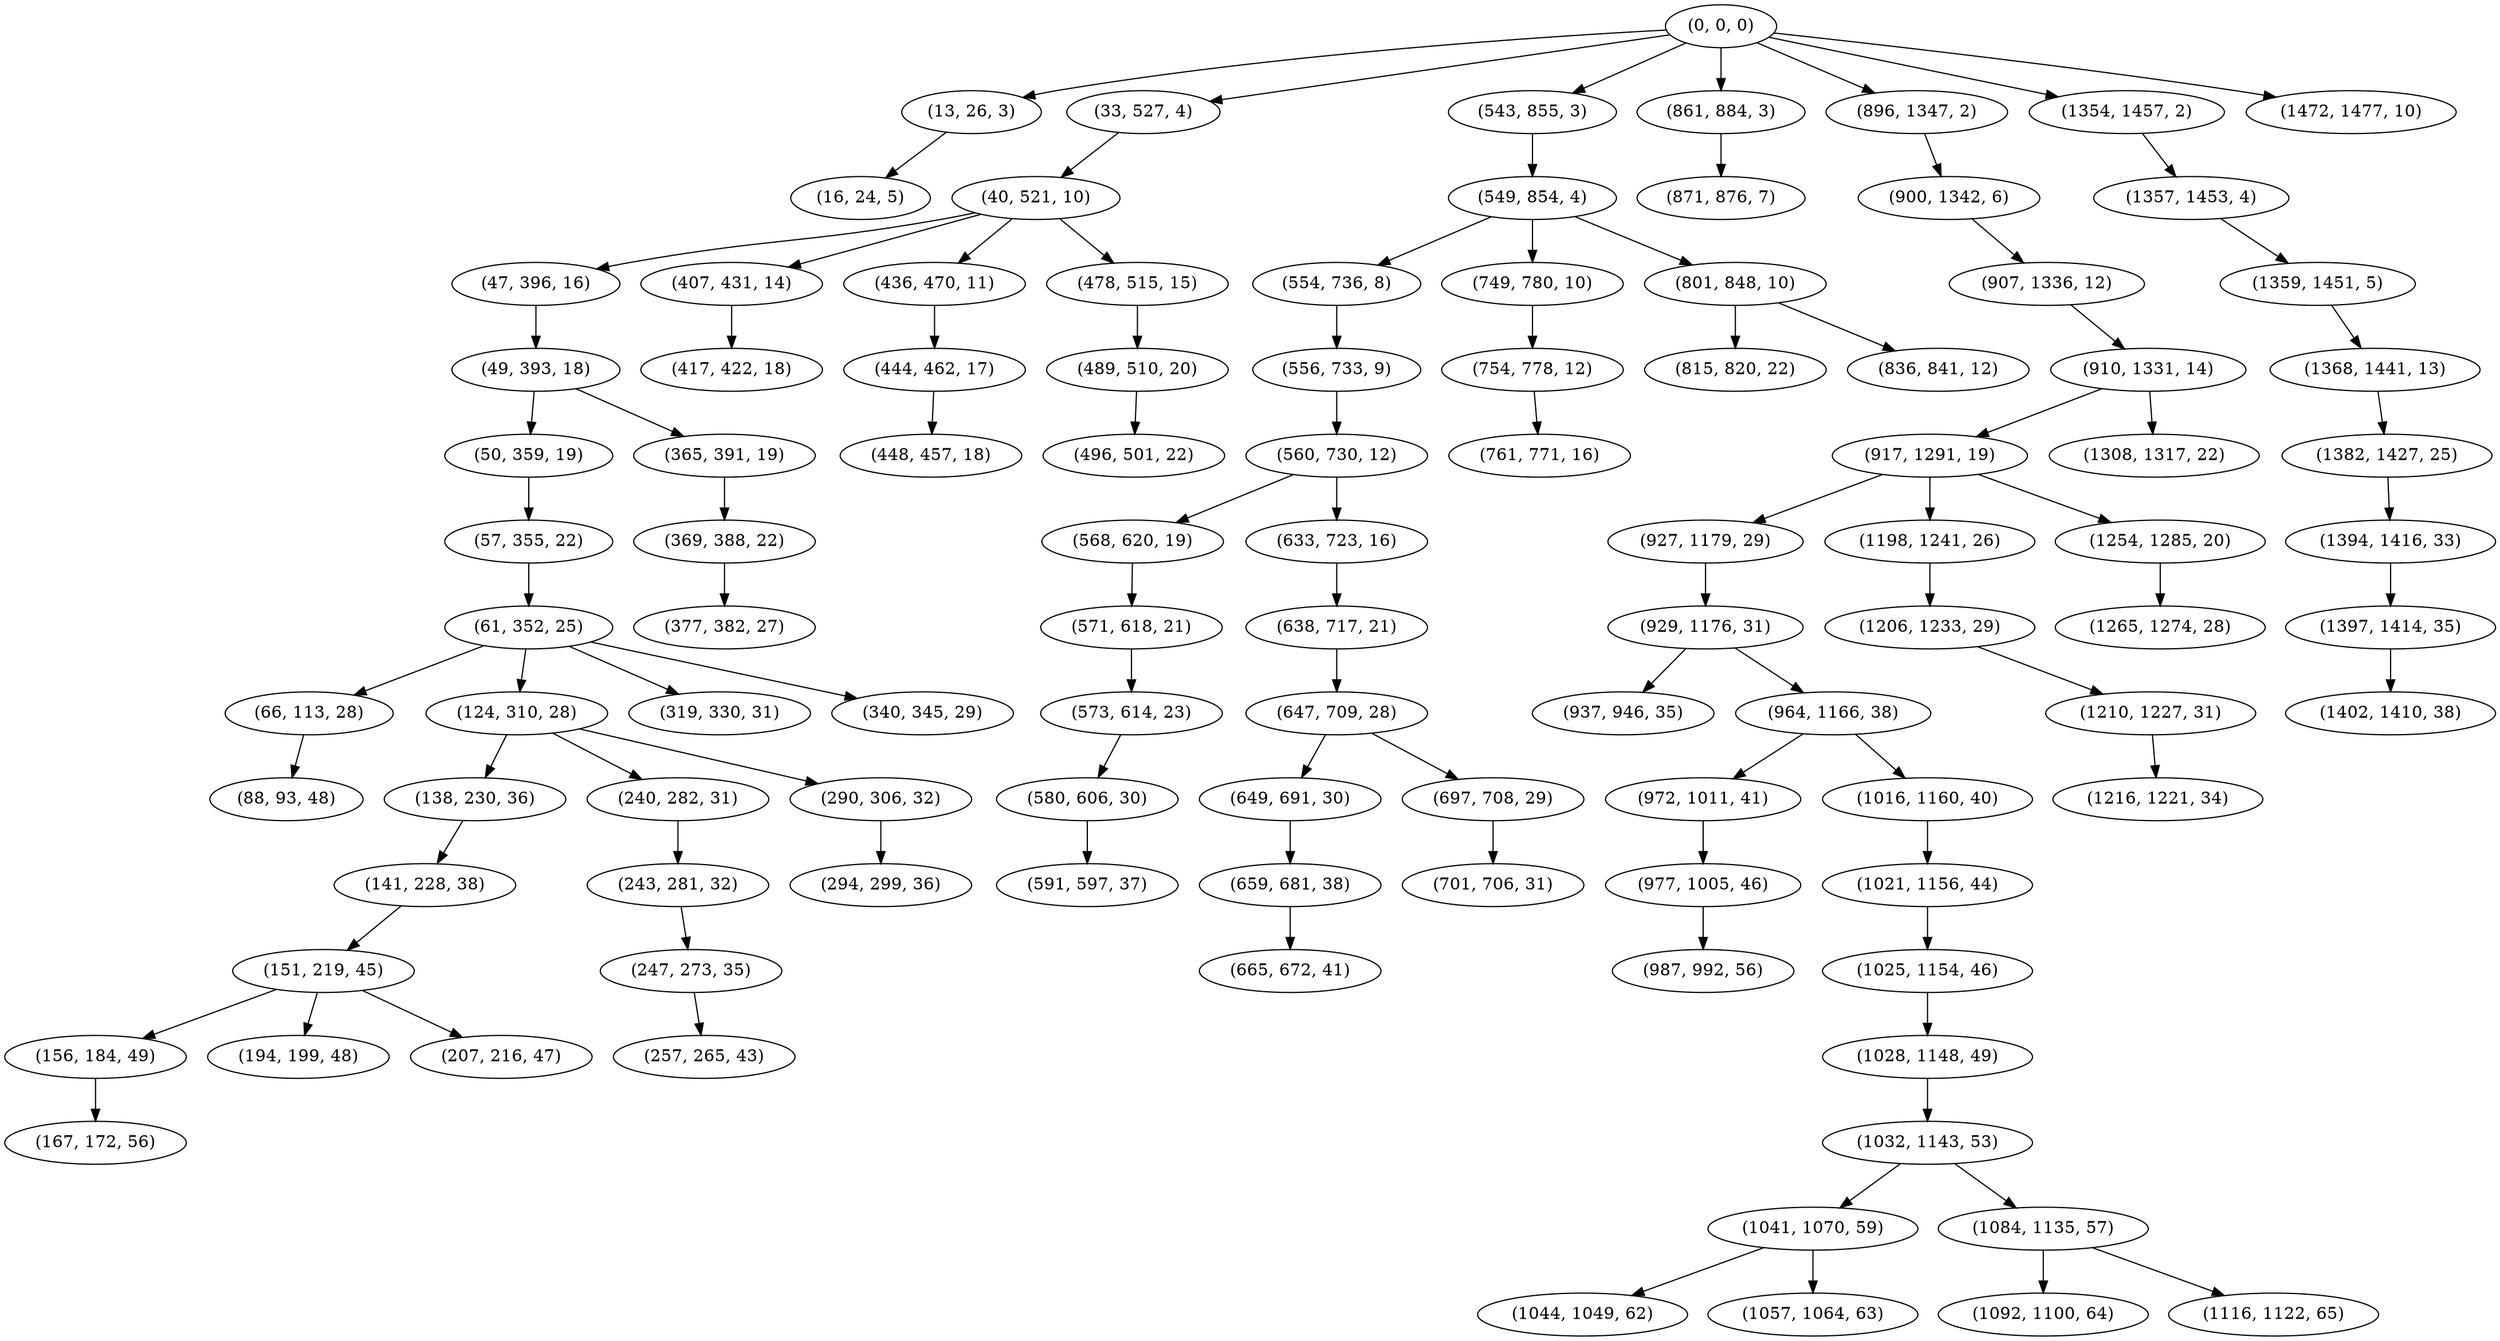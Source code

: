 digraph tree {
    "(0, 0, 0)";
    "(13, 26, 3)";
    "(16, 24, 5)";
    "(33, 527, 4)";
    "(40, 521, 10)";
    "(47, 396, 16)";
    "(49, 393, 18)";
    "(50, 359, 19)";
    "(57, 355, 22)";
    "(61, 352, 25)";
    "(66, 113, 28)";
    "(88, 93, 48)";
    "(124, 310, 28)";
    "(138, 230, 36)";
    "(141, 228, 38)";
    "(151, 219, 45)";
    "(156, 184, 49)";
    "(167, 172, 56)";
    "(194, 199, 48)";
    "(207, 216, 47)";
    "(240, 282, 31)";
    "(243, 281, 32)";
    "(247, 273, 35)";
    "(257, 265, 43)";
    "(290, 306, 32)";
    "(294, 299, 36)";
    "(319, 330, 31)";
    "(340, 345, 29)";
    "(365, 391, 19)";
    "(369, 388, 22)";
    "(377, 382, 27)";
    "(407, 431, 14)";
    "(417, 422, 18)";
    "(436, 470, 11)";
    "(444, 462, 17)";
    "(448, 457, 18)";
    "(478, 515, 15)";
    "(489, 510, 20)";
    "(496, 501, 22)";
    "(543, 855, 3)";
    "(549, 854, 4)";
    "(554, 736, 8)";
    "(556, 733, 9)";
    "(560, 730, 12)";
    "(568, 620, 19)";
    "(571, 618, 21)";
    "(573, 614, 23)";
    "(580, 606, 30)";
    "(591, 597, 37)";
    "(633, 723, 16)";
    "(638, 717, 21)";
    "(647, 709, 28)";
    "(649, 691, 30)";
    "(659, 681, 38)";
    "(665, 672, 41)";
    "(697, 708, 29)";
    "(701, 706, 31)";
    "(749, 780, 10)";
    "(754, 778, 12)";
    "(761, 771, 16)";
    "(801, 848, 10)";
    "(815, 820, 22)";
    "(836, 841, 12)";
    "(861, 884, 3)";
    "(871, 876, 7)";
    "(896, 1347, 2)";
    "(900, 1342, 6)";
    "(907, 1336, 12)";
    "(910, 1331, 14)";
    "(917, 1291, 19)";
    "(927, 1179, 29)";
    "(929, 1176, 31)";
    "(937, 946, 35)";
    "(964, 1166, 38)";
    "(972, 1011, 41)";
    "(977, 1005, 46)";
    "(987, 992, 56)";
    "(1016, 1160, 40)";
    "(1021, 1156, 44)";
    "(1025, 1154, 46)";
    "(1028, 1148, 49)";
    "(1032, 1143, 53)";
    "(1041, 1070, 59)";
    "(1044, 1049, 62)";
    "(1057, 1064, 63)";
    "(1084, 1135, 57)";
    "(1092, 1100, 64)";
    "(1116, 1122, 65)";
    "(1198, 1241, 26)";
    "(1206, 1233, 29)";
    "(1210, 1227, 31)";
    "(1216, 1221, 34)";
    "(1254, 1285, 20)";
    "(1265, 1274, 28)";
    "(1308, 1317, 22)";
    "(1354, 1457, 2)";
    "(1357, 1453, 4)";
    "(1359, 1451, 5)";
    "(1368, 1441, 13)";
    "(1382, 1427, 25)";
    "(1394, 1416, 33)";
    "(1397, 1414, 35)";
    "(1402, 1410, 38)";
    "(1472, 1477, 10)";
    "(0, 0, 0)" -> "(13, 26, 3)";
    "(0, 0, 0)" -> "(33, 527, 4)";
    "(0, 0, 0)" -> "(543, 855, 3)";
    "(0, 0, 0)" -> "(861, 884, 3)";
    "(0, 0, 0)" -> "(896, 1347, 2)";
    "(0, 0, 0)" -> "(1354, 1457, 2)";
    "(0, 0, 0)" -> "(1472, 1477, 10)";
    "(13, 26, 3)" -> "(16, 24, 5)";
    "(33, 527, 4)" -> "(40, 521, 10)";
    "(40, 521, 10)" -> "(47, 396, 16)";
    "(40, 521, 10)" -> "(407, 431, 14)";
    "(40, 521, 10)" -> "(436, 470, 11)";
    "(40, 521, 10)" -> "(478, 515, 15)";
    "(47, 396, 16)" -> "(49, 393, 18)";
    "(49, 393, 18)" -> "(50, 359, 19)";
    "(49, 393, 18)" -> "(365, 391, 19)";
    "(50, 359, 19)" -> "(57, 355, 22)";
    "(57, 355, 22)" -> "(61, 352, 25)";
    "(61, 352, 25)" -> "(66, 113, 28)";
    "(61, 352, 25)" -> "(124, 310, 28)";
    "(61, 352, 25)" -> "(319, 330, 31)";
    "(61, 352, 25)" -> "(340, 345, 29)";
    "(66, 113, 28)" -> "(88, 93, 48)";
    "(124, 310, 28)" -> "(138, 230, 36)";
    "(124, 310, 28)" -> "(240, 282, 31)";
    "(124, 310, 28)" -> "(290, 306, 32)";
    "(138, 230, 36)" -> "(141, 228, 38)";
    "(141, 228, 38)" -> "(151, 219, 45)";
    "(151, 219, 45)" -> "(156, 184, 49)";
    "(151, 219, 45)" -> "(194, 199, 48)";
    "(151, 219, 45)" -> "(207, 216, 47)";
    "(156, 184, 49)" -> "(167, 172, 56)";
    "(240, 282, 31)" -> "(243, 281, 32)";
    "(243, 281, 32)" -> "(247, 273, 35)";
    "(247, 273, 35)" -> "(257, 265, 43)";
    "(290, 306, 32)" -> "(294, 299, 36)";
    "(365, 391, 19)" -> "(369, 388, 22)";
    "(369, 388, 22)" -> "(377, 382, 27)";
    "(407, 431, 14)" -> "(417, 422, 18)";
    "(436, 470, 11)" -> "(444, 462, 17)";
    "(444, 462, 17)" -> "(448, 457, 18)";
    "(478, 515, 15)" -> "(489, 510, 20)";
    "(489, 510, 20)" -> "(496, 501, 22)";
    "(543, 855, 3)" -> "(549, 854, 4)";
    "(549, 854, 4)" -> "(554, 736, 8)";
    "(549, 854, 4)" -> "(749, 780, 10)";
    "(549, 854, 4)" -> "(801, 848, 10)";
    "(554, 736, 8)" -> "(556, 733, 9)";
    "(556, 733, 9)" -> "(560, 730, 12)";
    "(560, 730, 12)" -> "(568, 620, 19)";
    "(560, 730, 12)" -> "(633, 723, 16)";
    "(568, 620, 19)" -> "(571, 618, 21)";
    "(571, 618, 21)" -> "(573, 614, 23)";
    "(573, 614, 23)" -> "(580, 606, 30)";
    "(580, 606, 30)" -> "(591, 597, 37)";
    "(633, 723, 16)" -> "(638, 717, 21)";
    "(638, 717, 21)" -> "(647, 709, 28)";
    "(647, 709, 28)" -> "(649, 691, 30)";
    "(647, 709, 28)" -> "(697, 708, 29)";
    "(649, 691, 30)" -> "(659, 681, 38)";
    "(659, 681, 38)" -> "(665, 672, 41)";
    "(697, 708, 29)" -> "(701, 706, 31)";
    "(749, 780, 10)" -> "(754, 778, 12)";
    "(754, 778, 12)" -> "(761, 771, 16)";
    "(801, 848, 10)" -> "(815, 820, 22)";
    "(801, 848, 10)" -> "(836, 841, 12)";
    "(861, 884, 3)" -> "(871, 876, 7)";
    "(896, 1347, 2)" -> "(900, 1342, 6)";
    "(900, 1342, 6)" -> "(907, 1336, 12)";
    "(907, 1336, 12)" -> "(910, 1331, 14)";
    "(910, 1331, 14)" -> "(917, 1291, 19)";
    "(910, 1331, 14)" -> "(1308, 1317, 22)";
    "(917, 1291, 19)" -> "(927, 1179, 29)";
    "(917, 1291, 19)" -> "(1198, 1241, 26)";
    "(917, 1291, 19)" -> "(1254, 1285, 20)";
    "(927, 1179, 29)" -> "(929, 1176, 31)";
    "(929, 1176, 31)" -> "(937, 946, 35)";
    "(929, 1176, 31)" -> "(964, 1166, 38)";
    "(964, 1166, 38)" -> "(972, 1011, 41)";
    "(964, 1166, 38)" -> "(1016, 1160, 40)";
    "(972, 1011, 41)" -> "(977, 1005, 46)";
    "(977, 1005, 46)" -> "(987, 992, 56)";
    "(1016, 1160, 40)" -> "(1021, 1156, 44)";
    "(1021, 1156, 44)" -> "(1025, 1154, 46)";
    "(1025, 1154, 46)" -> "(1028, 1148, 49)";
    "(1028, 1148, 49)" -> "(1032, 1143, 53)";
    "(1032, 1143, 53)" -> "(1041, 1070, 59)";
    "(1032, 1143, 53)" -> "(1084, 1135, 57)";
    "(1041, 1070, 59)" -> "(1044, 1049, 62)";
    "(1041, 1070, 59)" -> "(1057, 1064, 63)";
    "(1084, 1135, 57)" -> "(1092, 1100, 64)";
    "(1084, 1135, 57)" -> "(1116, 1122, 65)";
    "(1198, 1241, 26)" -> "(1206, 1233, 29)";
    "(1206, 1233, 29)" -> "(1210, 1227, 31)";
    "(1210, 1227, 31)" -> "(1216, 1221, 34)";
    "(1254, 1285, 20)" -> "(1265, 1274, 28)";
    "(1354, 1457, 2)" -> "(1357, 1453, 4)";
    "(1357, 1453, 4)" -> "(1359, 1451, 5)";
    "(1359, 1451, 5)" -> "(1368, 1441, 13)";
    "(1368, 1441, 13)" -> "(1382, 1427, 25)";
    "(1382, 1427, 25)" -> "(1394, 1416, 33)";
    "(1394, 1416, 33)" -> "(1397, 1414, 35)";
    "(1397, 1414, 35)" -> "(1402, 1410, 38)";
}
